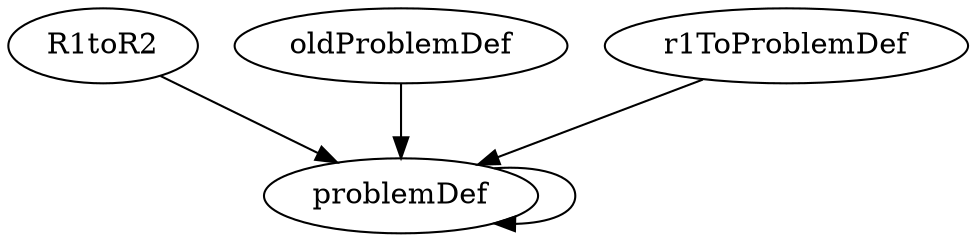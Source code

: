 /* Created by mdot for Matlab */
digraph m2html {
  R1toR2 -> problemDef;
  oldProblemDef -> problemDef;
  problemDef -> problemDef;
  r1ToProblemDef -> problemDef;

  R1toR2 [URL="R1toR2.html"];
  oldProblemDef [URL="oldProblemDef.html"];
  problemDef [URL="problemDef.html"];
  r1ToProblemDef [URL="r1ToProblemDef.html"];
}